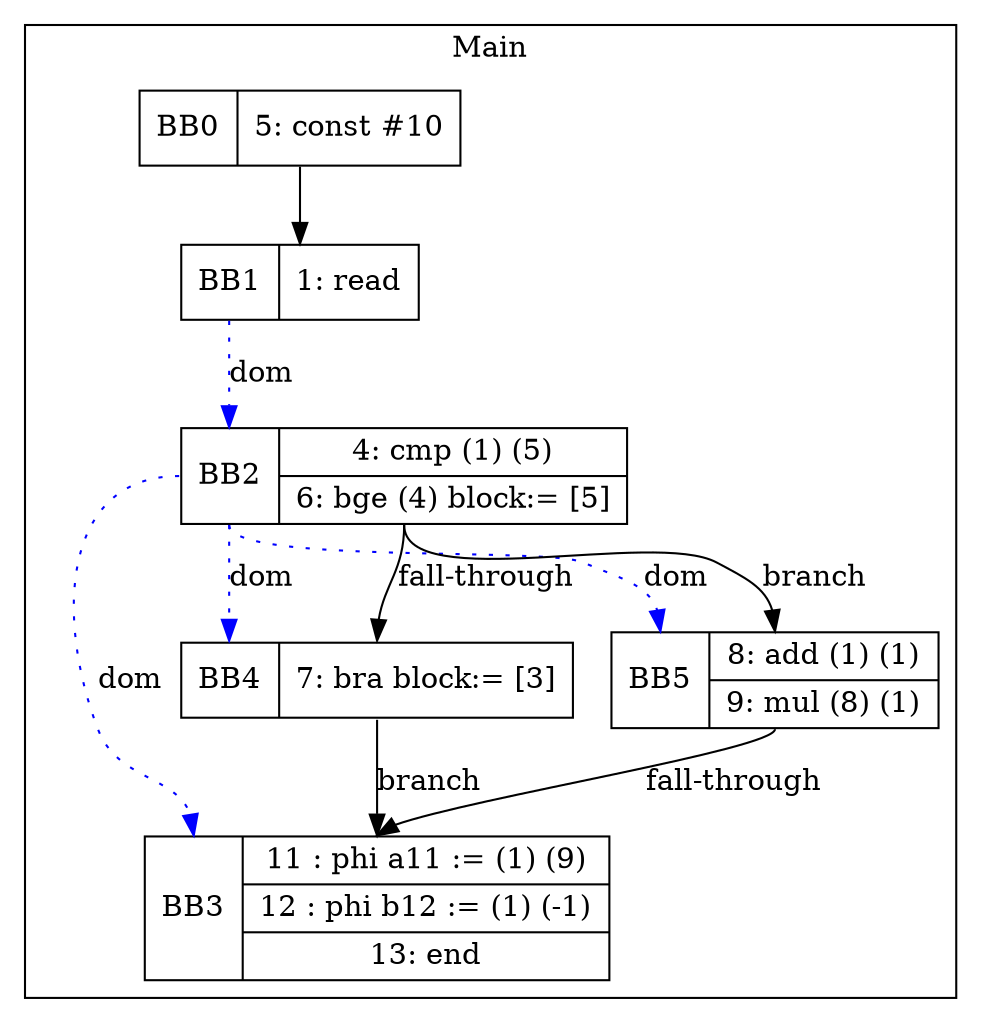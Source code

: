 digraph G {
node [shape=record];
subgraph cluster_main{
label = "Main";
BB0 [shape=record, label="<b>BB0|{5: const #10}"];
BB1 [shape=record, label="<b>BB1|{1: read}"];
BB2 [shape=record, label="<b>BB2|{4: cmp (1) (5)|6: bge (4) block:= [5]}"];
BB3 [shape=record, label="<b>BB3|{11 : phi a11 := (1) (9)|12 : phi b12 := (1) (-1)|13: end}"];
BB4 [shape=record, label="<b>BB4|{7: bra block:= [3]}"];
BB5 [shape=record, label="<b>BB5|{8: add (1) (1)|9: mul (8) (1)}"];
}
BB0:s -> BB1:n ;
BB2:b -> BB3:b [color=blue, style=dotted, label="dom"];
BB2:b -> BB4:b [color=blue, style=dotted, label="dom"];
BB1:b -> BB2:b [color=blue, style=dotted, label="dom"];
BB2:b -> BB5:b [color=blue, style=dotted, label="dom"];
BB2:s -> BB5:n [label="branch"];
BB4:s -> BB3:n [label="branch"];
BB5:s -> BB3:n [label="fall-through"];
BB2:s -> BB4:n [label="fall-through"];
}
